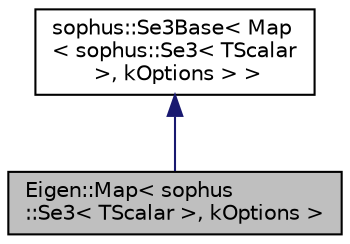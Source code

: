 digraph "Eigen::Map&lt; sophus::Se3&lt; TScalar &gt;, kOptions &gt;"
{
 // LATEX_PDF_SIZE
  edge [fontname="Helvetica",fontsize="10",labelfontname="Helvetica",labelfontsize="10"];
  node [fontname="Helvetica",fontsize="10",shape=record];
  Node1 [label="Eigen::Map\< sophus\l::Se3\< TScalar \>, kOptions \>",height=0.2,width=0.4,color="black", fillcolor="grey75", style="filled", fontcolor="black",tooltip="Specialization of Eigen::Map for Se3; derived from Se3Base."];
  Node2 -> Node1 [dir="back",color="midnightblue",fontsize="10",style="solid",fontname="Helvetica"];
  Node2 [label="sophus::Se3Base\< Map\l\< sophus::Se3\< TScalar\l \>, kOptions \> \>",height=0.2,width=0.4,color="black", fillcolor="white", style="filled",URL="$classsophus_1_1_se3_base.html",tooltip=" "];
}

